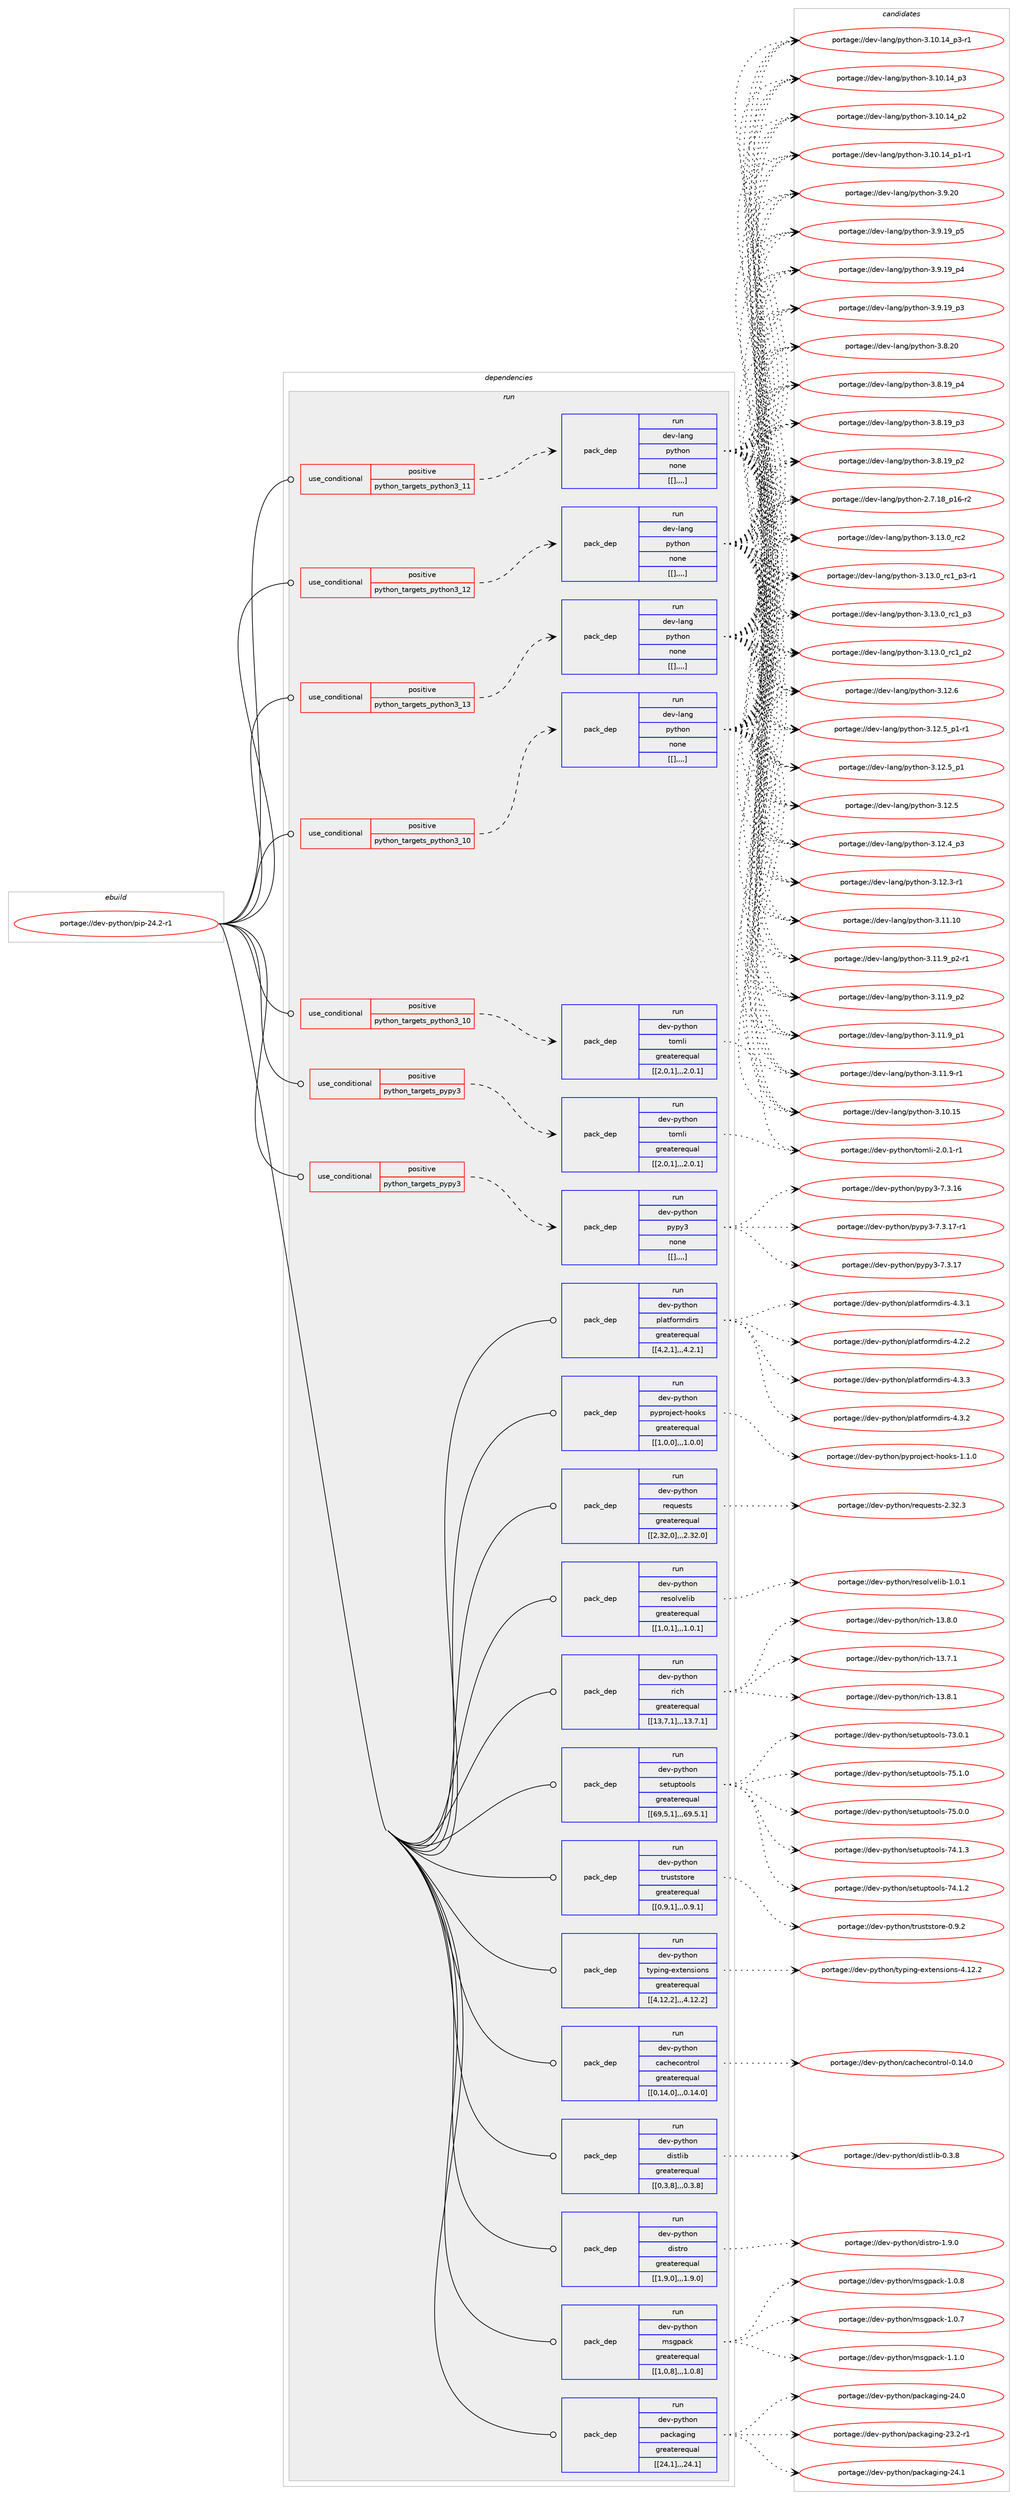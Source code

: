 digraph prolog {

# *************
# Graph options
# *************

newrank=true;
concentrate=true;
compound=true;
graph [rankdir=LR,fontname=Helvetica,fontsize=10,ranksep=1.5];#, ranksep=2.5, nodesep=0.2];
edge  [arrowhead=vee];
node  [fontname=Helvetica,fontsize=10];

# **********
# The ebuild
# **********

subgraph cluster_leftcol {
color=gray;
label=<<i>ebuild</i>>;
id [label="portage://dev-python/pip-24.2-r1", color=red, width=4, href="../dev-python/pip-24.2-r1.svg"];
}

# ****************
# The dependencies
# ****************

subgraph cluster_midcol {
color=gray;
label=<<i>dependencies</i>>;
subgraph cluster_compile {
fillcolor="#eeeeee";
style=filled;
label=<<i>compile</i>>;
}
subgraph cluster_compileandrun {
fillcolor="#eeeeee";
style=filled;
label=<<i>compile and run</i>>;
}
subgraph cluster_run {
fillcolor="#eeeeee";
style=filled;
label=<<i>run</i>>;
subgraph cond36711 {
dependency155612 [label=<<TABLE BORDER="0" CELLBORDER="1" CELLSPACING="0" CELLPADDING="4"><TR><TD ROWSPAN="3" CELLPADDING="10">use_conditional</TD></TR><TR><TD>positive</TD></TR><TR><TD>python_targets_pypy3</TD></TR></TABLE>>, shape=none, color=red];
subgraph pack117681 {
dependency155613 [label=<<TABLE BORDER="0" CELLBORDER="1" CELLSPACING="0" CELLPADDING="4" WIDTH="220"><TR><TD ROWSPAN="6" CELLPADDING="30">pack_dep</TD></TR><TR><TD WIDTH="110">run</TD></TR><TR><TD>dev-python</TD></TR><TR><TD>pypy3</TD></TR><TR><TD>none</TD></TR><TR><TD>[[],,,,]</TD></TR></TABLE>>, shape=none, color=blue];
}
dependency155612:e -> dependency155613:w [weight=20,style="dashed",arrowhead="vee"];
}
id:e -> dependency155612:w [weight=20,style="solid",arrowhead="odot"];
subgraph cond36712 {
dependency155614 [label=<<TABLE BORDER="0" CELLBORDER="1" CELLSPACING="0" CELLPADDING="4"><TR><TD ROWSPAN="3" CELLPADDING="10">use_conditional</TD></TR><TR><TD>positive</TD></TR><TR><TD>python_targets_pypy3</TD></TR></TABLE>>, shape=none, color=red];
subgraph pack117682 {
dependency155615 [label=<<TABLE BORDER="0" CELLBORDER="1" CELLSPACING="0" CELLPADDING="4" WIDTH="220"><TR><TD ROWSPAN="6" CELLPADDING="30">pack_dep</TD></TR><TR><TD WIDTH="110">run</TD></TR><TR><TD>dev-python</TD></TR><TR><TD>tomli</TD></TR><TR><TD>greaterequal</TD></TR><TR><TD>[[2,0,1],,,2.0.1]</TD></TR></TABLE>>, shape=none, color=blue];
}
dependency155614:e -> dependency155615:w [weight=20,style="dashed",arrowhead="vee"];
}
id:e -> dependency155614:w [weight=20,style="solid",arrowhead="odot"];
subgraph cond36713 {
dependency155616 [label=<<TABLE BORDER="0" CELLBORDER="1" CELLSPACING="0" CELLPADDING="4"><TR><TD ROWSPAN="3" CELLPADDING="10">use_conditional</TD></TR><TR><TD>positive</TD></TR><TR><TD>python_targets_python3_10</TD></TR></TABLE>>, shape=none, color=red];
subgraph pack117683 {
dependency155617 [label=<<TABLE BORDER="0" CELLBORDER="1" CELLSPACING="0" CELLPADDING="4" WIDTH="220"><TR><TD ROWSPAN="6" CELLPADDING="30">pack_dep</TD></TR><TR><TD WIDTH="110">run</TD></TR><TR><TD>dev-lang</TD></TR><TR><TD>python</TD></TR><TR><TD>none</TD></TR><TR><TD>[[],,,,]</TD></TR></TABLE>>, shape=none, color=blue];
}
dependency155616:e -> dependency155617:w [weight=20,style="dashed",arrowhead="vee"];
}
id:e -> dependency155616:w [weight=20,style="solid",arrowhead="odot"];
subgraph cond36714 {
dependency155618 [label=<<TABLE BORDER="0" CELLBORDER="1" CELLSPACING="0" CELLPADDING="4"><TR><TD ROWSPAN="3" CELLPADDING="10">use_conditional</TD></TR><TR><TD>positive</TD></TR><TR><TD>python_targets_python3_10</TD></TR></TABLE>>, shape=none, color=red];
subgraph pack117684 {
dependency155619 [label=<<TABLE BORDER="0" CELLBORDER="1" CELLSPACING="0" CELLPADDING="4" WIDTH="220"><TR><TD ROWSPAN="6" CELLPADDING="30">pack_dep</TD></TR><TR><TD WIDTH="110">run</TD></TR><TR><TD>dev-python</TD></TR><TR><TD>tomli</TD></TR><TR><TD>greaterequal</TD></TR><TR><TD>[[2,0,1],,,2.0.1]</TD></TR></TABLE>>, shape=none, color=blue];
}
dependency155618:e -> dependency155619:w [weight=20,style="dashed",arrowhead="vee"];
}
id:e -> dependency155618:w [weight=20,style="solid",arrowhead="odot"];
subgraph cond36715 {
dependency155620 [label=<<TABLE BORDER="0" CELLBORDER="1" CELLSPACING="0" CELLPADDING="4"><TR><TD ROWSPAN="3" CELLPADDING="10">use_conditional</TD></TR><TR><TD>positive</TD></TR><TR><TD>python_targets_python3_11</TD></TR></TABLE>>, shape=none, color=red];
subgraph pack117685 {
dependency155621 [label=<<TABLE BORDER="0" CELLBORDER="1" CELLSPACING="0" CELLPADDING="4" WIDTH="220"><TR><TD ROWSPAN="6" CELLPADDING="30">pack_dep</TD></TR><TR><TD WIDTH="110">run</TD></TR><TR><TD>dev-lang</TD></TR><TR><TD>python</TD></TR><TR><TD>none</TD></TR><TR><TD>[[],,,,]</TD></TR></TABLE>>, shape=none, color=blue];
}
dependency155620:e -> dependency155621:w [weight=20,style="dashed",arrowhead="vee"];
}
id:e -> dependency155620:w [weight=20,style="solid",arrowhead="odot"];
subgraph cond36716 {
dependency155622 [label=<<TABLE BORDER="0" CELLBORDER="1" CELLSPACING="0" CELLPADDING="4"><TR><TD ROWSPAN="3" CELLPADDING="10">use_conditional</TD></TR><TR><TD>positive</TD></TR><TR><TD>python_targets_python3_12</TD></TR></TABLE>>, shape=none, color=red];
subgraph pack117686 {
dependency155623 [label=<<TABLE BORDER="0" CELLBORDER="1" CELLSPACING="0" CELLPADDING="4" WIDTH="220"><TR><TD ROWSPAN="6" CELLPADDING="30">pack_dep</TD></TR><TR><TD WIDTH="110">run</TD></TR><TR><TD>dev-lang</TD></TR><TR><TD>python</TD></TR><TR><TD>none</TD></TR><TR><TD>[[],,,,]</TD></TR></TABLE>>, shape=none, color=blue];
}
dependency155622:e -> dependency155623:w [weight=20,style="dashed",arrowhead="vee"];
}
id:e -> dependency155622:w [weight=20,style="solid",arrowhead="odot"];
subgraph cond36717 {
dependency155624 [label=<<TABLE BORDER="0" CELLBORDER="1" CELLSPACING="0" CELLPADDING="4"><TR><TD ROWSPAN="3" CELLPADDING="10">use_conditional</TD></TR><TR><TD>positive</TD></TR><TR><TD>python_targets_python3_13</TD></TR></TABLE>>, shape=none, color=red];
subgraph pack117687 {
dependency155625 [label=<<TABLE BORDER="0" CELLBORDER="1" CELLSPACING="0" CELLPADDING="4" WIDTH="220"><TR><TD ROWSPAN="6" CELLPADDING="30">pack_dep</TD></TR><TR><TD WIDTH="110">run</TD></TR><TR><TD>dev-lang</TD></TR><TR><TD>python</TD></TR><TR><TD>none</TD></TR><TR><TD>[[],,,,]</TD></TR></TABLE>>, shape=none, color=blue];
}
dependency155624:e -> dependency155625:w [weight=20,style="dashed",arrowhead="vee"];
}
id:e -> dependency155624:w [weight=20,style="solid",arrowhead="odot"];
subgraph pack117688 {
dependency155626 [label=<<TABLE BORDER="0" CELLBORDER="1" CELLSPACING="0" CELLPADDING="4" WIDTH="220"><TR><TD ROWSPAN="6" CELLPADDING="30">pack_dep</TD></TR><TR><TD WIDTH="110">run</TD></TR><TR><TD>dev-python</TD></TR><TR><TD>cachecontrol</TD></TR><TR><TD>greaterequal</TD></TR><TR><TD>[[0,14,0],,,0.14.0]</TD></TR></TABLE>>, shape=none, color=blue];
}
id:e -> dependency155626:w [weight=20,style="solid",arrowhead="odot"];
subgraph pack117689 {
dependency155627 [label=<<TABLE BORDER="0" CELLBORDER="1" CELLSPACING="0" CELLPADDING="4" WIDTH="220"><TR><TD ROWSPAN="6" CELLPADDING="30">pack_dep</TD></TR><TR><TD WIDTH="110">run</TD></TR><TR><TD>dev-python</TD></TR><TR><TD>distlib</TD></TR><TR><TD>greaterequal</TD></TR><TR><TD>[[0,3,8],,,0.3.8]</TD></TR></TABLE>>, shape=none, color=blue];
}
id:e -> dependency155627:w [weight=20,style="solid",arrowhead="odot"];
subgraph pack117690 {
dependency155628 [label=<<TABLE BORDER="0" CELLBORDER="1" CELLSPACING="0" CELLPADDING="4" WIDTH="220"><TR><TD ROWSPAN="6" CELLPADDING="30">pack_dep</TD></TR><TR><TD WIDTH="110">run</TD></TR><TR><TD>dev-python</TD></TR><TR><TD>distro</TD></TR><TR><TD>greaterequal</TD></TR><TR><TD>[[1,9,0],,,1.9.0]</TD></TR></TABLE>>, shape=none, color=blue];
}
id:e -> dependency155628:w [weight=20,style="solid",arrowhead="odot"];
subgraph pack117691 {
dependency155629 [label=<<TABLE BORDER="0" CELLBORDER="1" CELLSPACING="0" CELLPADDING="4" WIDTH="220"><TR><TD ROWSPAN="6" CELLPADDING="30">pack_dep</TD></TR><TR><TD WIDTH="110">run</TD></TR><TR><TD>dev-python</TD></TR><TR><TD>msgpack</TD></TR><TR><TD>greaterequal</TD></TR><TR><TD>[[1,0,8],,,1.0.8]</TD></TR></TABLE>>, shape=none, color=blue];
}
id:e -> dependency155629:w [weight=20,style="solid",arrowhead="odot"];
subgraph pack117692 {
dependency155630 [label=<<TABLE BORDER="0" CELLBORDER="1" CELLSPACING="0" CELLPADDING="4" WIDTH="220"><TR><TD ROWSPAN="6" CELLPADDING="30">pack_dep</TD></TR><TR><TD WIDTH="110">run</TD></TR><TR><TD>dev-python</TD></TR><TR><TD>packaging</TD></TR><TR><TD>greaterequal</TD></TR><TR><TD>[[24,1],,,24.1]</TD></TR></TABLE>>, shape=none, color=blue];
}
id:e -> dependency155630:w [weight=20,style="solid",arrowhead="odot"];
subgraph pack117693 {
dependency155631 [label=<<TABLE BORDER="0" CELLBORDER="1" CELLSPACING="0" CELLPADDING="4" WIDTH="220"><TR><TD ROWSPAN="6" CELLPADDING="30">pack_dep</TD></TR><TR><TD WIDTH="110">run</TD></TR><TR><TD>dev-python</TD></TR><TR><TD>platformdirs</TD></TR><TR><TD>greaterequal</TD></TR><TR><TD>[[4,2,1],,,4.2.1]</TD></TR></TABLE>>, shape=none, color=blue];
}
id:e -> dependency155631:w [weight=20,style="solid",arrowhead="odot"];
subgraph pack117694 {
dependency155632 [label=<<TABLE BORDER="0" CELLBORDER="1" CELLSPACING="0" CELLPADDING="4" WIDTH="220"><TR><TD ROWSPAN="6" CELLPADDING="30">pack_dep</TD></TR><TR><TD WIDTH="110">run</TD></TR><TR><TD>dev-python</TD></TR><TR><TD>pyproject-hooks</TD></TR><TR><TD>greaterequal</TD></TR><TR><TD>[[1,0,0],,,1.0.0]</TD></TR></TABLE>>, shape=none, color=blue];
}
id:e -> dependency155632:w [weight=20,style="solid",arrowhead="odot"];
subgraph pack117695 {
dependency155633 [label=<<TABLE BORDER="0" CELLBORDER="1" CELLSPACING="0" CELLPADDING="4" WIDTH="220"><TR><TD ROWSPAN="6" CELLPADDING="30">pack_dep</TD></TR><TR><TD WIDTH="110">run</TD></TR><TR><TD>dev-python</TD></TR><TR><TD>requests</TD></TR><TR><TD>greaterequal</TD></TR><TR><TD>[[2,32,0],,,2.32.0]</TD></TR></TABLE>>, shape=none, color=blue];
}
id:e -> dependency155633:w [weight=20,style="solid",arrowhead="odot"];
subgraph pack117696 {
dependency155634 [label=<<TABLE BORDER="0" CELLBORDER="1" CELLSPACING="0" CELLPADDING="4" WIDTH="220"><TR><TD ROWSPAN="6" CELLPADDING="30">pack_dep</TD></TR><TR><TD WIDTH="110">run</TD></TR><TR><TD>dev-python</TD></TR><TR><TD>resolvelib</TD></TR><TR><TD>greaterequal</TD></TR><TR><TD>[[1,0,1],,,1.0.1]</TD></TR></TABLE>>, shape=none, color=blue];
}
id:e -> dependency155634:w [weight=20,style="solid",arrowhead="odot"];
subgraph pack117697 {
dependency155635 [label=<<TABLE BORDER="0" CELLBORDER="1" CELLSPACING="0" CELLPADDING="4" WIDTH="220"><TR><TD ROWSPAN="6" CELLPADDING="30">pack_dep</TD></TR><TR><TD WIDTH="110">run</TD></TR><TR><TD>dev-python</TD></TR><TR><TD>rich</TD></TR><TR><TD>greaterequal</TD></TR><TR><TD>[[13,7,1],,,13.7.1]</TD></TR></TABLE>>, shape=none, color=blue];
}
id:e -> dependency155635:w [weight=20,style="solid",arrowhead="odot"];
subgraph pack117698 {
dependency155636 [label=<<TABLE BORDER="0" CELLBORDER="1" CELLSPACING="0" CELLPADDING="4" WIDTH="220"><TR><TD ROWSPAN="6" CELLPADDING="30">pack_dep</TD></TR><TR><TD WIDTH="110">run</TD></TR><TR><TD>dev-python</TD></TR><TR><TD>setuptools</TD></TR><TR><TD>greaterequal</TD></TR><TR><TD>[[69,5,1],,,69.5.1]</TD></TR></TABLE>>, shape=none, color=blue];
}
id:e -> dependency155636:w [weight=20,style="solid",arrowhead="odot"];
subgraph pack117699 {
dependency155637 [label=<<TABLE BORDER="0" CELLBORDER="1" CELLSPACING="0" CELLPADDING="4" WIDTH="220"><TR><TD ROWSPAN="6" CELLPADDING="30">pack_dep</TD></TR><TR><TD WIDTH="110">run</TD></TR><TR><TD>dev-python</TD></TR><TR><TD>truststore</TD></TR><TR><TD>greaterequal</TD></TR><TR><TD>[[0,9,1],,,0.9.1]</TD></TR></TABLE>>, shape=none, color=blue];
}
id:e -> dependency155637:w [weight=20,style="solid",arrowhead="odot"];
subgraph pack117700 {
dependency155638 [label=<<TABLE BORDER="0" CELLBORDER="1" CELLSPACING="0" CELLPADDING="4" WIDTH="220"><TR><TD ROWSPAN="6" CELLPADDING="30">pack_dep</TD></TR><TR><TD WIDTH="110">run</TD></TR><TR><TD>dev-python</TD></TR><TR><TD>typing-extensions</TD></TR><TR><TD>greaterequal</TD></TR><TR><TD>[[4,12,2],,,4.12.2]</TD></TR></TABLE>>, shape=none, color=blue];
}
id:e -> dependency155638:w [weight=20,style="solid",arrowhead="odot"];
}
}

# **************
# The candidates
# **************

subgraph cluster_choices {
rank=same;
color=gray;
label=<<i>candidates</i>>;

subgraph choice117681 {
color=black;
nodesep=1;
choice100101118451121211161041111104711212111212151455546514649554511449 [label="portage://dev-python/pypy3-7.3.17-r1", color=red, width=4,href="../dev-python/pypy3-7.3.17-r1.svg"];
choice10010111845112121116104111110471121211121215145554651464955 [label="portage://dev-python/pypy3-7.3.17", color=red, width=4,href="../dev-python/pypy3-7.3.17.svg"];
choice10010111845112121116104111110471121211121215145554651464954 [label="portage://dev-python/pypy3-7.3.16", color=red, width=4,href="../dev-python/pypy3-7.3.16.svg"];
dependency155613:e -> choice100101118451121211161041111104711212111212151455546514649554511449:w [style=dotted,weight="100"];
dependency155613:e -> choice10010111845112121116104111110471121211121215145554651464955:w [style=dotted,weight="100"];
dependency155613:e -> choice10010111845112121116104111110471121211121215145554651464954:w [style=dotted,weight="100"];
}
subgraph choice117682 {
color=black;
nodesep=1;
choice10010111845112121116104111110471161111091081054550464846494511449 [label="portage://dev-python/tomli-2.0.1-r1", color=red, width=4,href="../dev-python/tomli-2.0.1-r1.svg"];
dependency155615:e -> choice10010111845112121116104111110471161111091081054550464846494511449:w [style=dotted,weight="100"];
}
subgraph choice117683 {
color=black;
nodesep=1;
choice10010111845108971101034711212111610411111045514649514648951149950 [label="portage://dev-lang/python-3.13.0_rc2", color=red, width=4,href="../dev-lang/python-3.13.0_rc2.svg"];
choice1001011184510897110103471121211161041111104551464951464895114994995112514511449 [label="portage://dev-lang/python-3.13.0_rc1_p3-r1", color=red, width=4,href="../dev-lang/python-3.13.0_rc1_p3-r1.svg"];
choice100101118451089711010347112121116104111110455146495146489511499499511251 [label="portage://dev-lang/python-3.13.0_rc1_p3", color=red, width=4,href="../dev-lang/python-3.13.0_rc1_p3.svg"];
choice100101118451089711010347112121116104111110455146495146489511499499511250 [label="portage://dev-lang/python-3.13.0_rc1_p2", color=red, width=4,href="../dev-lang/python-3.13.0_rc1_p2.svg"];
choice10010111845108971101034711212111610411111045514649504654 [label="portage://dev-lang/python-3.12.6", color=red, width=4,href="../dev-lang/python-3.12.6.svg"];
choice1001011184510897110103471121211161041111104551464950465395112494511449 [label="portage://dev-lang/python-3.12.5_p1-r1", color=red, width=4,href="../dev-lang/python-3.12.5_p1-r1.svg"];
choice100101118451089711010347112121116104111110455146495046539511249 [label="portage://dev-lang/python-3.12.5_p1", color=red, width=4,href="../dev-lang/python-3.12.5_p1.svg"];
choice10010111845108971101034711212111610411111045514649504653 [label="portage://dev-lang/python-3.12.5", color=red, width=4,href="../dev-lang/python-3.12.5.svg"];
choice100101118451089711010347112121116104111110455146495046529511251 [label="portage://dev-lang/python-3.12.4_p3", color=red, width=4,href="../dev-lang/python-3.12.4_p3.svg"];
choice100101118451089711010347112121116104111110455146495046514511449 [label="portage://dev-lang/python-3.12.3-r1", color=red, width=4,href="../dev-lang/python-3.12.3-r1.svg"];
choice1001011184510897110103471121211161041111104551464949464948 [label="portage://dev-lang/python-3.11.10", color=red, width=4,href="../dev-lang/python-3.11.10.svg"];
choice1001011184510897110103471121211161041111104551464949465795112504511449 [label="portage://dev-lang/python-3.11.9_p2-r1", color=red, width=4,href="../dev-lang/python-3.11.9_p2-r1.svg"];
choice100101118451089711010347112121116104111110455146494946579511250 [label="portage://dev-lang/python-3.11.9_p2", color=red, width=4,href="../dev-lang/python-3.11.9_p2.svg"];
choice100101118451089711010347112121116104111110455146494946579511249 [label="portage://dev-lang/python-3.11.9_p1", color=red, width=4,href="../dev-lang/python-3.11.9_p1.svg"];
choice100101118451089711010347112121116104111110455146494946574511449 [label="portage://dev-lang/python-3.11.9-r1", color=red, width=4,href="../dev-lang/python-3.11.9-r1.svg"];
choice1001011184510897110103471121211161041111104551464948464953 [label="portage://dev-lang/python-3.10.15", color=red, width=4,href="../dev-lang/python-3.10.15.svg"];
choice100101118451089711010347112121116104111110455146494846495295112514511449 [label="portage://dev-lang/python-3.10.14_p3-r1", color=red, width=4,href="../dev-lang/python-3.10.14_p3-r1.svg"];
choice10010111845108971101034711212111610411111045514649484649529511251 [label="portage://dev-lang/python-3.10.14_p3", color=red, width=4,href="../dev-lang/python-3.10.14_p3.svg"];
choice10010111845108971101034711212111610411111045514649484649529511250 [label="portage://dev-lang/python-3.10.14_p2", color=red, width=4,href="../dev-lang/python-3.10.14_p2.svg"];
choice100101118451089711010347112121116104111110455146494846495295112494511449 [label="portage://dev-lang/python-3.10.14_p1-r1", color=red, width=4,href="../dev-lang/python-3.10.14_p1-r1.svg"];
choice10010111845108971101034711212111610411111045514657465048 [label="portage://dev-lang/python-3.9.20", color=red, width=4,href="../dev-lang/python-3.9.20.svg"];
choice100101118451089711010347112121116104111110455146574649579511253 [label="portage://dev-lang/python-3.9.19_p5", color=red, width=4,href="../dev-lang/python-3.9.19_p5.svg"];
choice100101118451089711010347112121116104111110455146574649579511252 [label="portage://dev-lang/python-3.9.19_p4", color=red, width=4,href="../dev-lang/python-3.9.19_p4.svg"];
choice100101118451089711010347112121116104111110455146574649579511251 [label="portage://dev-lang/python-3.9.19_p3", color=red, width=4,href="../dev-lang/python-3.9.19_p3.svg"];
choice10010111845108971101034711212111610411111045514656465048 [label="portage://dev-lang/python-3.8.20", color=red, width=4,href="../dev-lang/python-3.8.20.svg"];
choice100101118451089711010347112121116104111110455146564649579511252 [label="portage://dev-lang/python-3.8.19_p4", color=red, width=4,href="../dev-lang/python-3.8.19_p4.svg"];
choice100101118451089711010347112121116104111110455146564649579511251 [label="portage://dev-lang/python-3.8.19_p3", color=red, width=4,href="../dev-lang/python-3.8.19_p3.svg"];
choice100101118451089711010347112121116104111110455146564649579511250 [label="portage://dev-lang/python-3.8.19_p2", color=red, width=4,href="../dev-lang/python-3.8.19_p2.svg"];
choice100101118451089711010347112121116104111110455046554649569511249544511450 [label="portage://dev-lang/python-2.7.18_p16-r2", color=red, width=4,href="../dev-lang/python-2.7.18_p16-r2.svg"];
dependency155617:e -> choice10010111845108971101034711212111610411111045514649514648951149950:w [style=dotted,weight="100"];
dependency155617:e -> choice1001011184510897110103471121211161041111104551464951464895114994995112514511449:w [style=dotted,weight="100"];
dependency155617:e -> choice100101118451089711010347112121116104111110455146495146489511499499511251:w [style=dotted,weight="100"];
dependency155617:e -> choice100101118451089711010347112121116104111110455146495146489511499499511250:w [style=dotted,weight="100"];
dependency155617:e -> choice10010111845108971101034711212111610411111045514649504654:w [style=dotted,weight="100"];
dependency155617:e -> choice1001011184510897110103471121211161041111104551464950465395112494511449:w [style=dotted,weight="100"];
dependency155617:e -> choice100101118451089711010347112121116104111110455146495046539511249:w [style=dotted,weight="100"];
dependency155617:e -> choice10010111845108971101034711212111610411111045514649504653:w [style=dotted,weight="100"];
dependency155617:e -> choice100101118451089711010347112121116104111110455146495046529511251:w [style=dotted,weight="100"];
dependency155617:e -> choice100101118451089711010347112121116104111110455146495046514511449:w [style=dotted,weight="100"];
dependency155617:e -> choice1001011184510897110103471121211161041111104551464949464948:w [style=dotted,weight="100"];
dependency155617:e -> choice1001011184510897110103471121211161041111104551464949465795112504511449:w [style=dotted,weight="100"];
dependency155617:e -> choice100101118451089711010347112121116104111110455146494946579511250:w [style=dotted,weight="100"];
dependency155617:e -> choice100101118451089711010347112121116104111110455146494946579511249:w [style=dotted,weight="100"];
dependency155617:e -> choice100101118451089711010347112121116104111110455146494946574511449:w [style=dotted,weight="100"];
dependency155617:e -> choice1001011184510897110103471121211161041111104551464948464953:w [style=dotted,weight="100"];
dependency155617:e -> choice100101118451089711010347112121116104111110455146494846495295112514511449:w [style=dotted,weight="100"];
dependency155617:e -> choice10010111845108971101034711212111610411111045514649484649529511251:w [style=dotted,weight="100"];
dependency155617:e -> choice10010111845108971101034711212111610411111045514649484649529511250:w [style=dotted,weight="100"];
dependency155617:e -> choice100101118451089711010347112121116104111110455146494846495295112494511449:w [style=dotted,weight="100"];
dependency155617:e -> choice10010111845108971101034711212111610411111045514657465048:w [style=dotted,weight="100"];
dependency155617:e -> choice100101118451089711010347112121116104111110455146574649579511253:w [style=dotted,weight="100"];
dependency155617:e -> choice100101118451089711010347112121116104111110455146574649579511252:w [style=dotted,weight="100"];
dependency155617:e -> choice100101118451089711010347112121116104111110455146574649579511251:w [style=dotted,weight="100"];
dependency155617:e -> choice10010111845108971101034711212111610411111045514656465048:w [style=dotted,weight="100"];
dependency155617:e -> choice100101118451089711010347112121116104111110455146564649579511252:w [style=dotted,weight="100"];
dependency155617:e -> choice100101118451089711010347112121116104111110455146564649579511251:w [style=dotted,weight="100"];
dependency155617:e -> choice100101118451089711010347112121116104111110455146564649579511250:w [style=dotted,weight="100"];
dependency155617:e -> choice100101118451089711010347112121116104111110455046554649569511249544511450:w [style=dotted,weight="100"];
}
subgraph choice117684 {
color=black;
nodesep=1;
choice10010111845112121116104111110471161111091081054550464846494511449 [label="portage://dev-python/tomli-2.0.1-r1", color=red, width=4,href="../dev-python/tomli-2.0.1-r1.svg"];
dependency155619:e -> choice10010111845112121116104111110471161111091081054550464846494511449:w [style=dotted,weight="100"];
}
subgraph choice117685 {
color=black;
nodesep=1;
choice10010111845108971101034711212111610411111045514649514648951149950 [label="portage://dev-lang/python-3.13.0_rc2", color=red, width=4,href="../dev-lang/python-3.13.0_rc2.svg"];
choice1001011184510897110103471121211161041111104551464951464895114994995112514511449 [label="portage://dev-lang/python-3.13.0_rc1_p3-r1", color=red, width=4,href="../dev-lang/python-3.13.0_rc1_p3-r1.svg"];
choice100101118451089711010347112121116104111110455146495146489511499499511251 [label="portage://dev-lang/python-3.13.0_rc1_p3", color=red, width=4,href="../dev-lang/python-3.13.0_rc1_p3.svg"];
choice100101118451089711010347112121116104111110455146495146489511499499511250 [label="portage://dev-lang/python-3.13.0_rc1_p2", color=red, width=4,href="../dev-lang/python-3.13.0_rc1_p2.svg"];
choice10010111845108971101034711212111610411111045514649504654 [label="portage://dev-lang/python-3.12.6", color=red, width=4,href="../dev-lang/python-3.12.6.svg"];
choice1001011184510897110103471121211161041111104551464950465395112494511449 [label="portage://dev-lang/python-3.12.5_p1-r1", color=red, width=4,href="../dev-lang/python-3.12.5_p1-r1.svg"];
choice100101118451089711010347112121116104111110455146495046539511249 [label="portage://dev-lang/python-3.12.5_p1", color=red, width=4,href="../dev-lang/python-3.12.5_p1.svg"];
choice10010111845108971101034711212111610411111045514649504653 [label="portage://dev-lang/python-3.12.5", color=red, width=4,href="../dev-lang/python-3.12.5.svg"];
choice100101118451089711010347112121116104111110455146495046529511251 [label="portage://dev-lang/python-3.12.4_p3", color=red, width=4,href="../dev-lang/python-3.12.4_p3.svg"];
choice100101118451089711010347112121116104111110455146495046514511449 [label="portage://dev-lang/python-3.12.3-r1", color=red, width=4,href="../dev-lang/python-3.12.3-r1.svg"];
choice1001011184510897110103471121211161041111104551464949464948 [label="portage://dev-lang/python-3.11.10", color=red, width=4,href="../dev-lang/python-3.11.10.svg"];
choice1001011184510897110103471121211161041111104551464949465795112504511449 [label="portage://dev-lang/python-3.11.9_p2-r1", color=red, width=4,href="../dev-lang/python-3.11.9_p2-r1.svg"];
choice100101118451089711010347112121116104111110455146494946579511250 [label="portage://dev-lang/python-3.11.9_p2", color=red, width=4,href="../dev-lang/python-3.11.9_p2.svg"];
choice100101118451089711010347112121116104111110455146494946579511249 [label="portage://dev-lang/python-3.11.9_p1", color=red, width=4,href="../dev-lang/python-3.11.9_p1.svg"];
choice100101118451089711010347112121116104111110455146494946574511449 [label="portage://dev-lang/python-3.11.9-r1", color=red, width=4,href="../dev-lang/python-3.11.9-r1.svg"];
choice1001011184510897110103471121211161041111104551464948464953 [label="portage://dev-lang/python-3.10.15", color=red, width=4,href="../dev-lang/python-3.10.15.svg"];
choice100101118451089711010347112121116104111110455146494846495295112514511449 [label="portage://dev-lang/python-3.10.14_p3-r1", color=red, width=4,href="../dev-lang/python-3.10.14_p3-r1.svg"];
choice10010111845108971101034711212111610411111045514649484649529511251 [label="portage://dev-lang/python-3.10.14_p3", color=red, width=4,href="../dev-lang/python-3.10.14_p3.svg"];
choice10010111845108971101034711212111610411111045514649484649529511250 [label="portage://dev-lang/python-3.10.14_p2", color=red, width=4,href="../dev-lang/python-3.10.14_p2.svg"];
choice100101118451089711010347112121116104111110455146494846495295112494511449 [label="portage://dev-lang/python-3.10.14_p1-r1", color=red, width=4,href="../dev-lang/python-3.10.14_p1-r1.svg"];
choice10010111845108971101034711212111610411111045514657465048 [label="portage://dev-lang/python-3.9.20", color=red, width=4,href="../dev-lang/python-3.9.20.svg"];
choice100101118451089711010347112121116104111110455146574649579511253 [label="portage://dev-lang/python-3.9.19_p5", color=red, width=4,href="../dev-lang/python-3.9.19_p5.svg"];
choice100101118451089711010347112121116104111110455146574649579511252 [label="portage://dev-lang/python-3.9.19_p4", color=red, width=4,href="../dev-lang/python-3.9.19_p4.svg"];
choice100101118451089711010347112121116104111110455146574649579511251 [label="portage://dev-lang/python-3.9.19_p3", color=red, width=4,href="../dev-lang/python-3.9.19_p3.svg"];
choice10010111845108971101034711212111610411111045514656465048 [label="portage://dev-lang/python-3.8.20", color=red, width=4,href="../dev-lang/python-3.8.20.svg"];
choice100101118451089711010347112121116104111110455146564649579511252 [label="portage://dev-lang/python-3.8.19_p4", color=red, width=4,href="../dev-lang/python-3.8.19_p4.svg"];
choice100101118451089711010347112121116104111110455146564649579511251 [label="portage://dev-lang/python-3.8.19_p3", color=red, width=4,href="../dev-lang/python-3.8.19_p3.svg"];
choice100101118451089711010347112121116104111110455146564649579511250 [label="portage://dev-lang/python-3.8.19_p2", color=red, width=4,href="../dev-lang/python-3.8.19_p2.svg"];
choice100101118451089711010347112121116104111110455046554649569511249544511450 [label="portage://dev-lang/python-2.7.18_p16-r2", color=red, width=4,href="../dev-lang/python-2.7.18_p16-r2.svg"];
dependency155621:e -> choice10010111845108971101034711212111610411111045514649514648951149950:w [style=dotted,weight="100"];
dependency155621:e -> choice1001011184510897110103471121211161041111104551464951464895114994995112514511449:w [style=dotted,weight="100"];
dependency155621:e -> choice100101118451089711010347112121116104111110455146495146489511499499511251:w [style=dotted,weight="100"];
dependency155621:e -> choice100101118451089711010347112121116104111110455146495146489511499499511250:w [style=dotted,weight="100"];
dependency155621:e -> choice10010111845108971101034711212111610411111045514649504654:w [style=dotted,weight="100"];
dependency155621:e -> choice1001011184510897110103471121211161041111104551464950465395112494511449:w [style=dotted,weight="100"];
dependency155621:e -> choice100101118451089711010347112121116104111110455146495046539511249:w [style=dotted,weight="100"];
dependency155621:e -> choice10010111845108971101034711212111610411111045514649504653:w [style=dotted,weight="100"];
dependency155621:e -> choice100101118451089711010347112121116104111110455146495046529511251:w [style=dotted,weight="100"];
dependency155621:e -> choice100101118451089711010347112121116104111110455146495046514511449:w [style=dotted,weight="100"];
dependency155621:e -> choice1001011184510897110103471121211161041111104551464949464948:w [style=dotted,weight="100"];
dependency155621:e -> choice1001011184510897110103471121211161041111104551464949465795112504511449:w [style=dotted,weight="100"];
dependency155621:e -> choice100101118451089711010347112121116104111110455146494946579511250:w [style=dotted,weight="100"];
dependency155621:e -> choice100101118451089711010347112121116104111110455146494946579511249:w [style=dotted,weight="100"];
dependency155621:e -> choice100101118451089711010347112121116104111110455146494946574511449:w [style=dotted,weight="100"];
dependency155621:e -> choice1001011184510897110103471121211161041111104551464948464953:w [style=dotted,weight="100"];
dependency155621:e -> choice100101118451089711010347112121116104111110455146494846495295112514511449:w [style=dotted,weight="100"];
dependency155621:e -> choice10010111845108971101034711212111610411111045514649484649529511251:w [style=dotted,weight="100"];
dependency155621:e -> choice10010111845108971101034711212111610411111045514649484649529511250:w [style=dotted,weight="100"];
dependency155621:e -> choice100101118451089711010347112121116104111110455146494846495295112494511449:w [style=dotted,weight="100"];
dependency155621:e -> choice10010111845108971101034711212111610411111045514657465048:w [style=dotted,weight="100"];
dependency155621:e -> choice100101118451089711010347112121116104111110455146574649579511253:w [style=dotted,weight="100"];
dependency155621:e -> choice100101118451089711010347112121116104111110455146574649579511252:w [style=dotted,weight="100"];
dependency155621:e -> choice100101118451089711010347112121116104111110455146574649579511251:w [style=dotted,weight="100"];
dependency155621:e -> choice10010111845108971101034711212111610411111045514656465048:w [style=dotted,weight="100"];
dependency155621:e -> choice100101118451089711010347112121116104111110455146564649579511252:w [style=dotted,weight="100"];
dependency155621:e -> choice100101118451089711010347112121116104111110455146564649579511251:w [style=dotted,weight="100"];
dependency155621:e -> choice100101118451089711010347112121116104111110455146564649579511250:w [style=dotted,weight="100"];
dependency155621:e -> choice100101118451089711010347112121116104111110455046554649569511249544511450:w [style=dotted,weight="100"];
}
subgraph choice117686 {
color=black;
nodesep=1;
choice10010111845108971101034711212111610411111045514649514648951149950 [label="portage://dev-lang/python-3.13.0_rc2", color=red, width=4,href="../dev-lang/python-3.13.0_rc2.svg"];
choice1001011184510897110103471121211161041111104551464951464895114994995112514511449 [label="portage://dev-lang/python-3.13.0_rc1_p3-r1", color=red, width=4,href="../dev-lang/python-3.13.0_rc1_p3-r1.svg"];
choice100101118451089711010347112121116104111110455146495146489511499499511251 [label="portage://dev-lang/python-3.13.0_rc1_p3", color=red, width=4,href="../dev-lang/python-3.13.0_rc1_p3.svg"];
choice100101118451089711010347112121116104111110455146495146489511499499511250 [label="portage://dev-lang/python-3.13.0_rc1_p2", color=red, width=4,href="../dev-lang/python-3.13.0_rc1_p2.svg"];
choice10010111845108971101034711212111610411111045514649504654 [label="portage://dev-lang/python-3.12.6", color=red, width=4,href="../dev-lang/python-3.12.6.svg"];
choice1001011184510897110103471121211161041111104551464950465395112494511449 [label="portage://dev-lang/python-3.12.5_p1-r1", color=red, width=4,href="../dev-lang/python-3.12.5_p1-r1.svg"];
choice100101118451089711010347112121116104111110455146495046539511249 [label="portage://dev-lang/python-3.12.5_p1", color=red, width=4,href="../dev-lang/python-3.12.5_p1.svg"];
choice10010111845108971101034711212111610411111045514649504653 [label="portage://dev-lang/python-3.12.5", color=red, width=4,href="../dev-lang/python-3.12.5.svg"];
choice100101118451089711010347112121116104111110455146495046529511251 [label="portage://dev-lang/python-3.12.4_p3", color=red, width=4,href="../dev-lang/python-3.12.4_p3.svg"];
choice100101118451089711010347112121116104111110455146495046514511449 [label="portage://dev-lang/python-3.12.3-r1", color=red, width=4,href="../dev-lang/python-3.12.3-r1.svg"];
choice1001011184510897110103471121211161041111104551464949464948 [label="portage://dev-lang/python-3.11.10", color=red, width=4,href="../dev-lang/python-3.11.10.svg"];
choice1001011184510897110103471121211161041111104551464949465795112504511449 [label="portage://dev-lang/python-3.11.9_p2-r1", color=red, width=4,href="../dev-lang/python-3.11.9_p2-r1.svg"];
choice100101118451089711010347112121116104111110455146494946579511250 [label="portage://dev-lang/python-3.11.9_p2", color=red, width=4,href="../dev-lang/python-3.11.9_p2.svg"];
choice100101118451089711010347112121116104111110455146494946579511249 [label="portage://dev-lang/python-3.11.9_p1", color=red, width=4,href="../dev-lang/python-3.11.9_p1.svg"];
choice100101118451089711010347112121116104111110455146494946574511449 [label="portage://dev-lang/python-3.11.9-r1", color=red, width=4,href="../dev-lang/python-3.11.9-r1.svg"];
choice1001011184510897110103471121211161041111104551464948464953 [label="portage://dev-lang/python-3.10.15", color=red, width=4,href="../dev-lang/python-3.10.15.svg"];
choice100101118451089711010347112121116104111110455146494846495295112514511449 [label="portage://dev-lang/python-3.10.14_p3-r1", color=red, width=4,href="../dev-lang/python-3.10.14_p3-r1.svg"];
choice10010111845108971101034711212111610411111045514649484649529511251 [label="portage://dev-lang/python-3.10.14_p3", color=red, width=4,href="../dev-lang/python-3.10.14_p3.svg"];
choice10010111845108971101034711212111610411111045514649484649529511250 [label="portage://dev-lang/python-3.10.14_p2", color=red, width=4,href="../dev-lang/python-3.10.14_p2.svg"];
choice100101118451089711010347112121116104111110455146494846495295112494511449 [label="portage://dev-lang/python-3.10.14_p1-r1", color=red, width=4,href="../dev-lang/python-3.10.14_p1-r1.svg"];
choice10010111845108971101034711212111610411111045514657465048 [label="portage://dev-lang/python-3.9.20", color=red, width=4,href="../dev-lang/python-3.9.20.svg"];
choice100101118451089711010347112121116104111110455146574649579511253 [label="portage://dev-lang/python-3.9.19_p5", color=red, width=4,href="../dev-lang/python-3.9.19_p5.svg"];
choice100101118451089711010347112121116104111110455146574649579511252 [label="portage://dev-lang/python-3.9.19_p4", color=red, width=4,href="../dev-lang/python-3.9.19_p4.svg"];
choice100101118451089711010347112121116104111110455146574649579511251 [label="portage://dev-lang/python-3.9.19_p3", color=red, width=4,href="../dev-lang/python-3.9.19_p3.svg"];
choice10010111845108971101034711212111610411111045514656465048 [label="portage://dev-lang/python-3.8.20", color=red, width=4,href="../dev-lang/python-3.8.20.svg"];
choice100101118451089711010347112121116104111110455146564649579511252 [label="portage://dev-lang/python-3.8.19_p4", color=red, width=4,href="../dev-lang/python-3.8.19_p4.svg"];
choice100101118451089711010347112121116104111110455146564649579511251 [label="portage://dev-lang/python-3.8.19_p3", color=red, width=4,href="../dev-lang/python-3.8.19_p3.svg"];
choice100101118451089711010347112121116104111110455146564649579511250 [label="portage://dev-lang/python-3.8.19_p2", color=red, width=4,href="../dev-lang/python-3.8.19_p2.svg"];
choice100101118451089711010347112121116104111110455046554649569511249544511450 [label="portage://dev-lang/python-2.7.18_p16-r2", color=red, width=4,href="../dev-lang/python-2.7.18_p16-r2.svg"];
dependency155623:e -> choice10010111845108971101034711212111610411111045514649514648951149950:w [style=dotted,weight="100"];
dependency155623:e -> choice1001011184510897110103471121211161041111104551464951464895114994995112514511449:w [style=dotted,weight="100"];
dependency155623:e -> choice100101118451089711010347112121116104111110455146495146489511499499511251:w [style=dotted,weight="100"];
dependency155623:e -> choice100101118451089711010347112121116104111110455146495146489511499499511250:w [style=dotted,weight="100"];
dependency155623:e -> choice10010111845108971101034711212111610411111045514649504654:w [style=dotted,weight="100"];
dependency155623:e -> choice1001011184510897110103471121211161041111104551464950465395112494511449:w [style=dotted,weight="100"];
dependency155623:e -> choice100101118451089711010347112121116104111110455146495046539511249:w [style=dotted,weight="100"];
dependency155623:e -> choice10010111845108971101034711212111610411111045514649504653:w [style=dotted,weight="100"];
dependency155623:e -> choice100101118451089711010347112121116104111110455146495046529511251:w [style=dotted,weight="100"];
dependency155623:e -> choice100101118451089711010347112121116104111110455146495046514511449:w [style=dotted,weight="100"];
dependency155623:e -> choice1001011184510897110103471121211161041111104551464949464948:w [style=dotted,weight="100"];
dependency155623:e -> choice1001011184510897110103471121211161041111104551464949465795112504511449:w [style=dotted,weight="100"];
dependency155623:e -> choice100101118451089711010347112121116104111110455146494946579511250:w [style=dotted,weight="100"];
dependency155623:e -> choice100101118451089711010347112121116104111110455146494946579511249:w [style=dotted,weight="100"];
dependency155623:e -> choice100101118451089711010347112121116104111110455146494946574511449:w [style=dotted,weight="100"];
dependency155623:e -> choice1001011184510897110103471121211161041111104551464948464953:w [style=dotted,weight="100"];
dependency155623:e -> choice100101118451089711010347112121116104111110455146494846495295112514511449:w [style=dotted,weight="100"];
dependency155623:e -> choice10010111845108971101034711212111610411111045514649484649529511251:w [style=dotted,weight="100"];
dependency155623:e -> choice10010111845108971101034711212111610411111045514649484649529511250:w [style=dotted,weight="100"];
dependency155623:e -> choice100101118451089711010347112121116104111110455146494846495295112494511449:w [style=dotted,weight="100"];
dependency155623:e -> choice10010111845108971101034711212111610411111045514657465048:w [style=dotted,weight="100"];
dependency155623:e -> choice100101118451089711010347112121116104111110455146574649579511253:w [style=dotted,weight="100"];
dependency155623:e -> choice100101118451089711010347112121116104111110455146574649579511252:w [style=dotted,weight="100"];
dependency155623:e -> choice100101118451089711010347112121116104111110455146574649579511251:w [style=dotted,weight="100"];
dependency155623:e -> choice10010111845108971101034711212111610411111045514656465048:w [style=dotted,weight="100"];
dependency155623:e -> choice100101118451089711010347112121116104111110455146564649579511252:w [style=dotted,weight="100"];
dependency155623:e -> choice100101118451089711010347112121116104111110455146564649579511251:w [style=dotted,weight="100"];
dependency155623:e -> choice100101118451089711010347112121116104111110455146564649579511250:w [style=dotted,weight="100"];
dependency155623:e -> choice100101118451089711010347112121116104111110455046554649569511249544511450:w [style=dotted,weight="100"];
}
subgraph choice117687 {
color=black;
nodesep=1;
choice10010111845108971101034711212111610411111045514649514648951149950 [label="portage://dev-lang/python-3.13.0_rc2", color=red, width=4,href="../dev-lang/python-3.13.0_rc2.svg"];
choice1001011184510897110103471121211161041111104551464951464895114994995112514511449 [label="portage://dev-lang/python-3.13.0_rc1_p3-r1", color=red, width=4,href="../dev-lang/python-3.13.0_rc1_p3-r1.svg"];
choice100101118451089711010347112121116104111110455146495146489511499499511251 [label="portage://dev-lang/python-3.13.0_rc1_p3", color=red, width=4,href="../dev-lang/python-3.13.0_rc1_p3.svg"];
choice100101118451089711010347112121116104111110455146495146489511499499511250 [label="portage://dev-lang/python-3.13.0_rc1_p2", color=red, width=4,href="../dev-lang/python-3.13.0_rc1_p2.svg"];
choice10010111845108971101034711212111610411111045514649504654 [label="portage://dev-lang/python-3.12.6", color=red, width=4,href="../dev-lang/python-3.12.6.svg"];
choice1001011184510897110103471121211161041111104551464950465395112494511449 [label="portage://dev-lang/python-3.12.5_p1-r1", color=red, width=4,href="../dev-lang/python-3.12.5_p1-r1.svg"];
choice100101118451089711010347112121116104111110455146495046539511249 [label="portage://dev-lang/python-3.12.5_p1", color=red, width=4,href="../dev-lang/python-3.12.5_p1.svg"];
choice10010111845108971101034711212111610411111045514649504653 [label="portage://dev-lang/python-3.12.5", color=red, width=4,href="../dev-lang/python-3.12.5.svg"];
choice100101118451089711010347112121116104111110455146495046529511251 [label="portage://dev-lang/python-3.12.4_p3", color=red, width=4,href="../dev-lang/python-3.12.4_p3.svg"];
choice100101118451089711010347112121116104111110455146495046514511449 [label="portage://dev-lang/python-3.12.3-r1", color=red, width=4,href="../dev-lang/python-3.12.3-r1.svg"];
choice1001011184510897110103471121211161041111104551464949464948 [label="portage://dev-lang/python-3.11.10", color=red, width=4,href="../dev-lang/python-3.11.10.svg"];
choice1001011184510897110103471121211161041111104551464949465795112504511449 [label="portage://dev-lang/python-3.11.9_p2-r1", color=red, width=4,href="../dev-lang/python-3.11.9_p2-r1.svg"];
choice100101118451089711010347112121116104111110455146494946579511250 [label="portage://dev-lang/python-3.11.9_p2", color=red, width=4,href="../dev-lang/python-3.11.9_p2.svg"];
choice100101118451089711010347112121116104111110455146494946579511249 [label="portage://dev-lang/python-3.11.9_p1", color=red, width=4,href="../dev-lang/python-3.11.9_p1.svg"];
choice100101118451089711010347112121116104111110455146494946574511449 [label="portage://dev-lang/python-3.11.9-r1", color=red, width=4,href="../dev-lang/python-3.11.9-r1.svg"];
choice1001011184510897110103471121211161041111104551464948464953 [label="portage://dev-lang/python-3.10.15", color=red, width=4,href="../dev-lang/python-3.10.15.svg"];
choice100101118451089711010347112121116104111110455146494846495295112514511449 [label="portage://dev-lang/python-3.10.14_p3-r1", color=red, width=4,href="../dev-lang/python-3.10.14_p3-r1.svg"];
choice10010111845108971101034711212111610411111045514649484649529511251 [label="portage://dev-lang/python-3.10.14_p3", color=red, width=4,href="../dev-lang/python-3.10.14_p3.svg"];
choice10010111845108971101034711212111610411111045514649484649529511250 [label="portage://dev-lang/python-3.10.14_p2", color=red, width=4,href="../dev-lang/python-3.10.14_p2.svg"];
choice100101118451089711010347112121116104111110455146494846495295112494511449 [label="portage://dev-lang/python-3.10.14_p1-r1", color=red, width=4,href="../dev-lang/python-3.10.14_p1-r1.svg"];
choice10010111845108971101034711212111610411111045514657465048 [label="portage://dev-lang/python-3.9.20", color=red, width=4,href="../dev-lang/python-3.9.20.svg"];
choice100101118451089711010347112121116104111110455146574649579511253 [label="portage://dev-lang/python-3.9.19_p5", color=red, width=4,href="../dev-lang/python-3.9.19_p5.svg"];
choice100101118451089711010347112121116104111110455146574649579511252 [label="portage://dev-lang/python-3.9.19_p4", color=red, width=4,href="../dev-lang/python-3.9.19_p4.svg"];
choice100101118451089711010347112121116104111110455146574649579511251 [label="portage://dev-lang/python-3.9.19_p3", color=red, width=4,href="../dev-lang/python-3.9.19_p3.svg"];
choice10010111845108971101034711212111610411111045514656465048 [label="portage://dev-lang/python-3.8.20", color=red, width=4,href="../dev-lang/python-3.8.20.svg"];
choice100101118451089711010347112121116104111110455146564649579511252 [label="portage://dev-lang/python-3.8.19_p4", color=red, width=4,href="../dev-lang/python-3.8.19_p4.svg"];
choice100101118451089711010347112121116104111110455146564649579511251 [label="portage://dev-lang/python-3.8.19_p3", color=red, width=4,href="../dev-lang/python-3.8.19_p3.svg"];
choice100101118451089711010347112121116104111110455146564649579511250 [label="portage://dev-lang/python-3.8.19_p2", color=red, width=4,href="../dev-lang/python-3.8.19_p2.svg"];
choice100101118451089711010347112121116104111110455046554649569511249544511450 [label="portage://dev-lang/python-2.7.18_p16-r2", color=red, width=4,href="../dev-lang/python-2.7.18_p16-r2.svg"];
dependency155625:e -> choice10010111845108971101034711212111610411111045514649514648951149950:w [style=dotted,weight="100"];
dependency155625:e -> choice1001011184510897110103471121211161041111104551464951464895114994995112514511449:w [style=dotted,weight="100"];
dependency155625:e -> choice100101118451089711010347112121116104111110455146495146489511499499511251:w [style=dotted,weight="100"];
dependency155625:e -> choice100101118451089711010347112121116104111110455146495146489511499499511250:w [style=dotted,weight="100"];
dependency155625:e -> choice10010111845108971101034711212111610411111045514649504654:w [style=dotted,weight="100"];
dependency155625:e -> choice1001011184510897110103471121211161041111104551464950465395112494511449:w [style=dotted,weight="100"];
dependency155625:e -> choice100101118451089711010347112121116104111110455146495046539511249:w [style=dotted,weight="100"];
dependency155625:e -> choice10010111845108971101034711212111610411111045514649504653:w [style=dotted,weight="100"];
dependency155625:e -> choice100101118451089711010347112121116104111110455146495046529511251:w [style=dotted,weight="100"];
dependency155625:e -> choice100101118451089711010347112121116104111110455146495046514511449:w [style=dotted,weight="100"];
dependency155625:e -> choice1001011184510897110103471121211161041111104551464949464948:w [style=dotted,weight="100"];
dependency155625:e -> choice1001011184510897110103471121211161041111104551464949465795112504511449:w [style=dotted,weight="100"];
dependency155625:e -> choice100101118451089711010347112121116104111110455146494946579511250:w [style=dotted,weight="100"];
dependency155625:e -> choice100101118451089711010347112121116104111110455146494946579511249:w [style=dotted,weight="100"];
dependency155625:e -> choice100101118451089711010347112121116104111110455146494946574511449:w [style=dotted,weight="100"];
dependency155625:e -> choice1001011184510897110103471121211161041111104551464948464953:w [style=dotted,weight="100"];
dependency155625:e -> choice100101118451089711010347112121116104111110455146494846495295112514511449:w [style=dotted,weight="100"];
dependency155625:e -> choice10010111845108971101034711212111610411111045514649484649529511251:w [style=dotted,weight="100"];
dependency155625:e -> choice10010111845108971101034711212111610411111045514649484649529511250:w [style=dotted,weight="100"];
dependency155625:e -> choice100101118451089711010347112121116104111110455146494846495295112494511449:w [style=dotted,weight="100"];
dependency155625:e -> choice10010111845108971101034711212111610411111045514657465048:w [style=dotted,weight="100"];
dependency155625:e -> choice100101118451089711010347112121116104111110455146574649579511253:w [style=dotted,weight="100"];
dependency155625:e -> choice100101118451089711010347112121116104111110455146574649579511252:w [style=dotted,weight="100"];
dependency155625:e -> choice100101118451089711010347112121116104111110455146574649579511251:w [style=dotted,weight="100"];
dependency155625:e -> choice10010111845108971101034711212111610411111045514656465048:w [style=dotted,weight="100"];
dependency155625:e -> choice100101118451089711010347112121116104111110455146564649579511252:w [style=dotted,weight="100"];
dependency155625:e -> choice100101118451089711010347112121116104111110455146564649579511251:w [style=dotted,weight="100"];
dependency155625:e -> choice100101118451089711010347112121116104111110455146564649579511250:w [style=dotted,weight="100"];
dependency155625:e -> choice100101118451089711010347112121116104111110455046554649569511249544511450:w [style=dotted,weight="100"];
}
subgraph choice117688 {
color=black;
nodesep=1;
choice10010111845112121116104111110479997991041019911111011611411110845484649524648 [label="portage://dev-python/cachecontrol-0.14.0", color=red, width=4,href="../dev-python/cachecontrol-0.14.0.svg"];
dependency155626:e -> choice10010111845112121116104111110479997991041019911111011611411110845484649524648:w [style=dotted,weight="100"];
}
subgraph choice117689 {
color=black;
nodesep=1;
choice100101118451121211161041111104710010511511610810598454846514656 [label="portage://dev-python/distlib-0.3.8", color=red, width=4,href="../dev-python/distlib-0.3.8.svg"];
dependency155627:e -> choice100101118451121211161041111104710010511511610810598454846514656:w [style=dotted,weight="100"];
}
subgraph choice117690 {
color=black;
nodesep=1;
choice1001011184511212111610411111047100105115116114111454946574648 [label="portage://dev-python/distro-1.9.0", color=red, width=4,href="../dev-python/distro-1.9.0.svg"];
dependency155628:e -> choice1001011184511212111610411111047100105115116114111454946574648:w [style=dotted,weight="100"];
}
subgraph choice117691 {
color=black;
nodesep=1;
choice10010111845112121116104111110471091151031129799107454946494648 [label="portage://dev-python/msgpack-1.1.0", color=red, width=4,href="../dev-python/msgpack-1.1.0.svg"];
choice10010111845112121116104111110471091151031129799107454946484656 [label="portage://dev-python/msgpack-1.0.8", color=red, width=4,href="../dev-python/msgpack-1.0.8.svg"];
choice10010111845112121116104111110471091151031129799107454946484655 [label="portage://dev-python/msgpack-1.0.7", color=red, width=4,href="../dev-python/msgpack-1.0.7.svg"];
dependency155629:e -> choice10010111845112121116104111110471091151031129799107454946494648:w [style=dotted,weight="100"];
dependency155629:e -> choice10010111845112121116104111110471091151031129799107454946484656:w [style=dotted,weight="100"];
dependency155629:e -> choice10010111845112121116104111110471091151031129799107454946484655:w [style=dotted,weight="100"];
}
subgraph choice117692 {
color=black;
nodesep=1;
choice10010111845112121116104111110471129799107971031051101034550524649 [label="portage://dev-python/packaging-24.1", color=red, width=4,href="../dev-python/packaging-24.1.svg"];
choice10010111845112121116104111110471129799107971031051101034550524648 [label="portage://dev-python/packaging-24.0", color=red, width=4,href="../dev-python/packaging-24.0.svg"];
choice100101118451121211161041111104711297991079710310511010345505146504511449 [label="portage://dev-python/packaging-23.2-r1", color=red, width=4,href="../dev-python/packaging-23.2-r1.svg"];
dependency155630:e -> choice10010111845112121116104111110471129799107971031051101034550524649:w [style=dotted,weight="100"];
dependency155630:e -> choice10010111845112121116104111110471129799107971031051101034550524648:w [style=dotted,weight="100"];
dependency155630:e -> choice100101118451121211161041111104711297991079710310511010345505146504511449:w [style=dotted,weight="100"];
}
subgraph choice117693 {
color=black;
nodesep=1;
choice100101118451121211161041111104711210897116102111114109100105114115455246514651 [label="portage://dev-python/platformdirs-4.3.3", color=red, width=4,href="../dev-python/platformdirs-4.3.3.svg"];
choice100101118451121211161041111104711210897116102111114109100105114115455246514650 [label="portage://dev-python/platformdirs-4.3.2", color=red, width=4,href="../dev-python/platformdirs-4.3.2.svg"];
choice100101118451121211161041111104711210897116102111114109100105114115455246514649 [label="portage://dev-python/platformdirs-4.3.1", color=red, width=4,href="../dev-python/platformdirs-4.3.1.svg"];
choice100101118451121211161041111104711210897116102111114109100105114115455246504650 [label="portage://dev-python/platformdirs-4.2.2", color=red, width=4,href="../dev-python/platformdirs-4.2.2.svg"];
dependency155631:e -> choice100101118451121211161041111104711210897116102111114109100105114115455246514651:w [style=dotted,weight="100"];
dependency155631:e -> choice100101118451121211161041111104711210897116102111114109100105114115455246514650:w [style=dotted,weight="100"];
dependency155631:e -> choice100101118451121211161041111104711210897116102111114109100105114115455246514649:w [style=dotted,weight="100"];
dependency155631:e -> choice100101118451121211161041111104711210897116102111114109100105114115455246504650:w [style=dotted,weight="100"];
}
subgraph choice117694 {
color=black;
nodesep=1;
choice10010111845112121116104111110471121211121141111061019911645104111111107115454946494648 [label="portage://dev-python/pyproject-hooks-1.1.0", color=red, width=4,href="../dev-python/pyproject-hooks-1.1.0.svg"];
dependency155632:e -> choice10010111845112121116104111110471121211121141111061019911645104111111107115454946494648:w [style=dotted,weight="100"];
}
subgraph choice117695 {
color=black;
nodesep=1;
choice100101118451121211161041111104711410111311710111511611545504651504651 [label="portage://dev-python/requests-2.32.3", color=red, width=4,href="../dev-python/requests-2.32.3.svg"];
dependency155633:e -> choice100101118451121211161041111104711410111311710111511611545504651504651:w [style=dotted,weight="100"];
}
subgraph choice117696 {
color=black;
nodesep=1;
choice100101118451121211161041111104711410111511110811810110810598454946484649 [label="portage://dev-python/resolvelib-1.0.1", color=red, width=4,href="../dev-python/resolvelib-1.0.1.svg"];
dependency155634:e -> choice100101118451121211161041111104711410111511110811810110810598454946484649:w [style=dotted,weight="100"];
}
subgraph choice117697 {
color=black;
nodesep=1;
choice10010111845112121116104111110471141059910445495146564649 [label="portage://dev-python/rich-13.8.1", color=red, width=4,href="../dev-python/rich-13.8.1.svg"];
choice10010111845112121116104111110471141059910445495146564648 [label="portage://dev-python/rich-13.8.0", color=red, width=4,href="../dev-python/rich-13.8.0.svg"];
choice10010111845112121116104111110471141059910445495146554649 [label="portage://dev-python/rich-13.7.1", color=red, width=4,href="../dev-python/rich-13.7.1.svg"];
dependency155635:e -> choice10010111845112121116104111110471141059910445495146564649:w [style=dotted,weight="100"];
dependency155635:e -> choice10010111845112121116104111110471141059910445495146564648:w [style=dotted,weight="100"];
dependency155635:e -> choice10010111845112121116104111110471141059910445495146554649:w [style=dotted,weight="100"];
}
subgraph choice117698 {
color=black;
nodesep=1;
choice100101118451121211161041111104711510111611711211611111110811545555346494648 [label="portage://dev-python/setuptools-75.1.0", color=red, width=4,href="../dev-python/setuptools-75.1.0.svg"];
choice100101118451121211161041111104711510111611711211611111110811545555346484648 [label="portage://dev-python/setuptools-75.0.0", color=red, width=4,href="../dev-python/setuptools-75.0.0.svg"];
choice100101118451121211161041111104711510111611711211611111110811545555246494651 [label="portage://dev-python/setuptools-74.1.3", color=red, width=4,href="../dev-python/setuptools-74.1.3.svg"];
choice100101118451121211161041111104711510111611711211611111110811545555246494650 [label="portage://dev-python/setuptools-74.1.2", color=red, width=4,href="../dev-python/setuptools-74.1.2.svg"];
choice100101118451121211161041111104711510111611711211611111110811545555146484649 [label="portage://dev-python/setuptools-73.0.1", color=red, width=4,href="../dev-python/setuptools-73.0.1.svg"];
dependency155636:e -> choice100101118451121211161041111104711510111611711211611111110811545555346494648:w [style=dotted,weight="100"];
dependency155636:e -> choice100101118451121211161041111104711510111611711211611111110811545555346484648:w [style=dotted,weight="100"];
dependency155636:e -> choice100101118451121211161041111104711510111611711211611111110811545555246494651:w [style=dotted,weight="100"];
dependency155636:e -> choice100101118451121211161041111104711510111611711211611111110811545555246494650:w [style=dotted,weight="100"];
dependency155636:e -> choice100101118451121211161041111104711510111611711211611111110811545555146484649:w [style=dotted,weight="100"];
}
subgraph choice117699 {
color=black;
nodesep=1;
choice1001011184511212111610411111047116114117115116115116111114101454846574650 [label="portage://dev-python/truststore-0.9.2", color=red, width=4,href="../dev-python/truststore-0.9.2.svg"];
dependency155637:e -> choice1001011184511212111610411111047116114117115116115116111114101454846574650:w [style=dotted,weight="100"];
}
subgraph choice117700 {
color=black;
nodesep=1;
choice10010111845112121116104111110471161211121051101034510112011610111011510511111011545524649504650 [label="portage://dev-python/typing-extensions-4.12.2", color=red, width=4,href="../dev-python/typing-extensions-4.12.2.svg"];
dependency155638:e -> choice10010111845112121116104111110471161211121051101034510112011610111011510511111011545524649504650:w [style=dotted,weight="100"];
}
}

}
